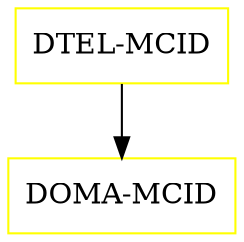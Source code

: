 digraph G {
  "DTEL-MCID" [shape=box,color=yellow];
  "DOMA-MCID" [shape=box,color=yellow,URL="./DOMA_MCID.html"];
  "DTEL-MCID" -> "DOMA-MCID";
}
